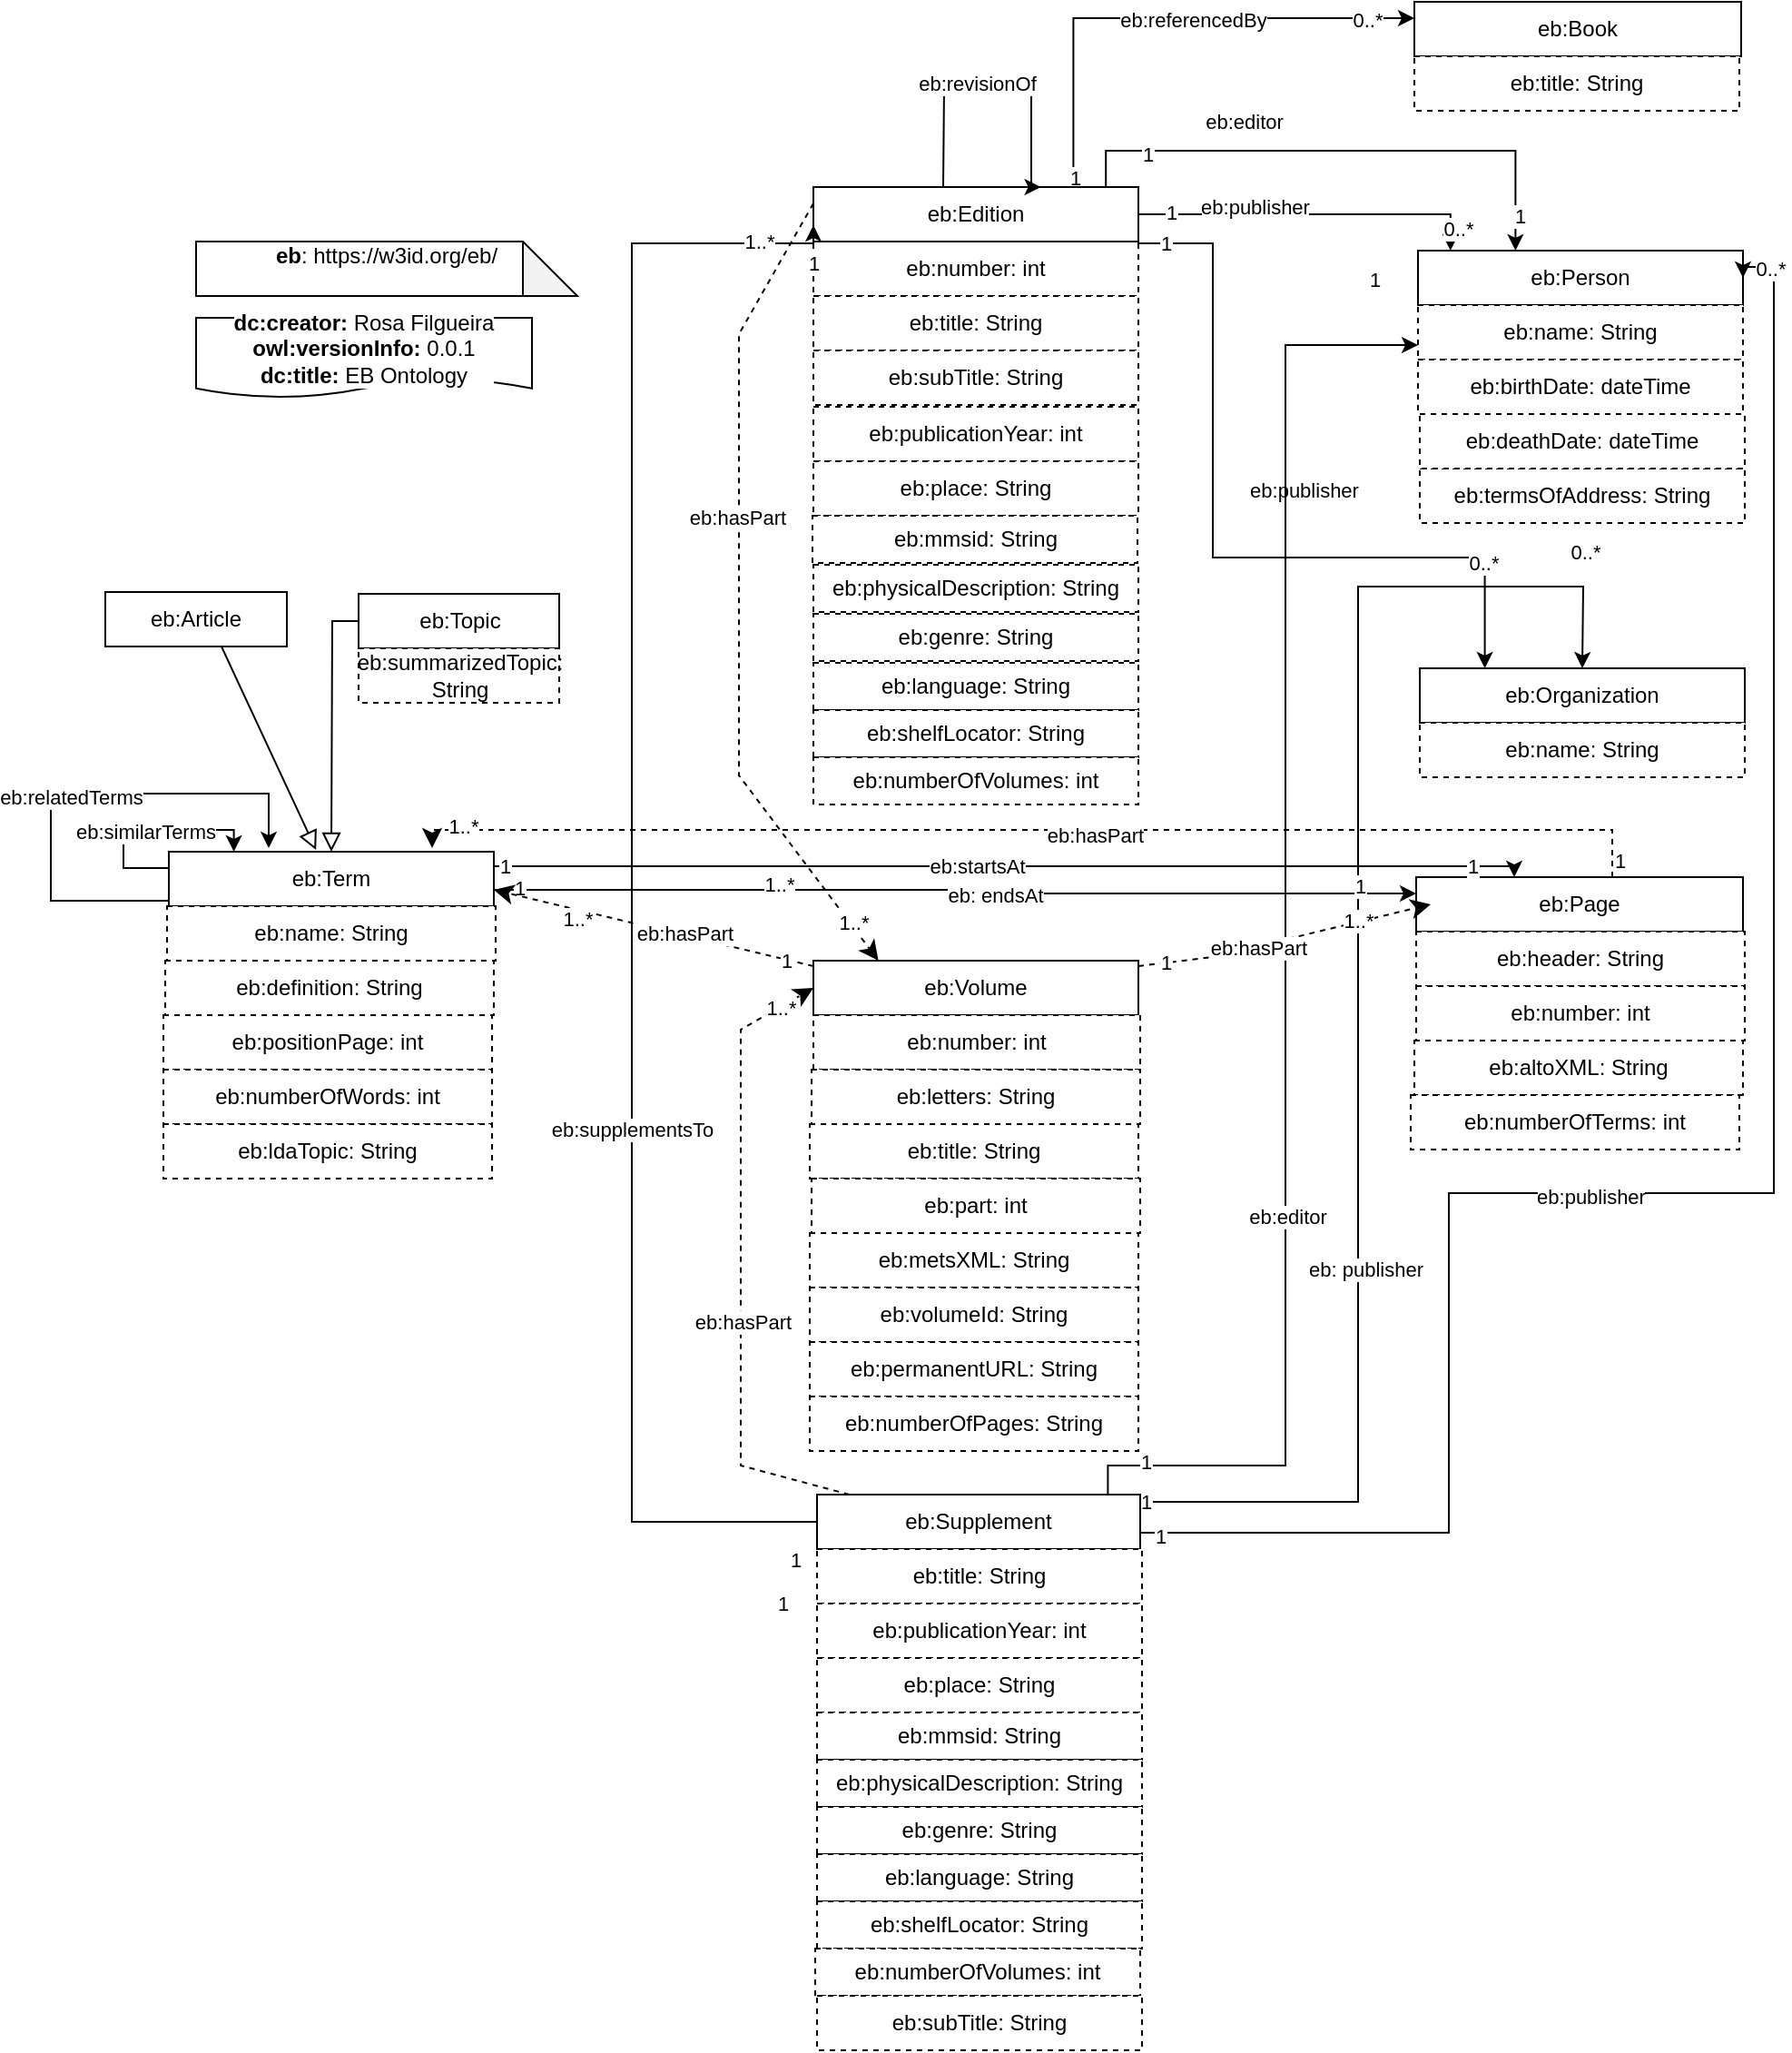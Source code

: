 <mxfile version="15.6.5" type="device"><diagram id="om951nCfdnJ54y1_8z_h" name="Page-1"><mxGraphModel dx="2078" dy="1794" grid="1" gridSize="10" guides="1" tooltips="1" connect="1" arrows="1" fold="1" page="1" pageScale="1" pageWidth="827" pageHeight="1169" math="0" shadow="0"><root><mxCell id="0"/><mxCell id="1" parent="0"/><mxCell id="fP9pLtse-RJnLh8Di2xF-2" value="&lt;div&gt;&lt;b&gt;eb&lt;/b&gt;: https://w3id.org/eb/&lt;/div&gt;&lt;div&gt;&lt;br&gt;&lt;/div&gt;" style="shape=note;whiteSpace=wrap;html=1;backgroundOutline=1;darkOpacity=0.05;" parent="1" vertex="1"><mxGeometry x="-60" y="6" width="210" height="30" as="geometry"/></mxCell><mxCell id="fP9pLtse-RJnLh8Di2xF-13" value="eb:number: int" style="rounded=0;whiteSpace=wrap;html=1;snapToPoint=1;points=[[0.1,0],[0.2,0],[0.3,0],[0.4,0],[0.5,0],[0.6,0],[0.7,0],[0.8,0],[0.9,0],[0,0.1],[0,0.3],[0,0.5],[0,0.7],[0,0.9],[0.1,1],[0.2,1],[0.3,1],[0.4,1],[0.5,1],[0.6,1],[0.7,1],[0.8,1],[0.9,1],[1,0.1],[1,0.3],[1,0.5],[1,0.7],[1,0.9]];dashed=1;" parent="1" vertex="1"><mxGeometry x="280" y="6.0" width="179" height="30" as="geometry"/></mxCell><mxCell id="fP9pLtse-RJnLh8Di2xF-186" style="edgeStyle=orthogonalEdgeStyle;rounded=0;orthogonalLoop=1;jettySize=auto;html=1;exitX=0.9;exitY=0;exitDx=0;exitDy=0;entryX=0.3;entryY=0;entryDx=0;entryDy=0;" parent="1" source="fP9pLtse-RJnLh8Di2xF-14" target="fP9pLtse-RJnLh8Di2xF-27" edge="1"><mxGeometry relative="1" as="geometry"/></mxCell><mxCell id="fP9pLtse-RJnLh8Di2xF-187" value="eb:editor" style="edgeLabel;html=1;align=center;verticalAlign=middle;resizable=0;points=[];" parent="fP9pLtse-RJnLh8Di2xF-186" vertex="1" connectable="0"><mxGeometry x="-0.259" relative="1" as="geometry"><mxPoint x="-16" y="-16" as="offset"/></mxGeometry></mxCell><mxCell id="fP9pLtse-RJnLh8Di2xF-192" value="1" style="edgeLabel;html=1;align=center;verticalAlign=middle;resizable=0;points=[];" parent="fP9pLtse-RJnLh8Di2xF-186" vertex="1" connectable="0"><mxGeometry x="-0.713" y="-2" relative="1" as="geometry"><mxPoint as="offset"/></mxGeometry></mxCell><mxCell id="fP9pLtse-RJnLh8Di2xF-193" value="1" style="edgeLabel;html=1;align=center;verticalAlign=middle;resizable=0;points=[];" parent="fP9pLtse-RJnLh8Di2xF-186" vertex="1" connectable="0"><mxGeometry x="0.87" y="2" relative="1" as="geometry"><mxPoint as="offset"/></mxGeometry></mxCell><mxCell id="fP9pLtse-RJnLh8Di2xF-188" style="edgeStyle=orthogonalEdgeStyle;rounded=0;orthogonalLoop=1;jettySize=auto;html=1;exitX=0.8;exitY=0;exitDx=0;exitDy=0;entryX=0;entryY=0.3;entryDx=0;entryDy=0;" parent="1" source="fP9pLtse-RJnLh8Di2xF-14" target="fP9pLtse-RJnLh8Di2xF-38" edge="1"><mxGeometry relative="1" as="geometry"/></mxCell><mxCell id="fP9pLtse-RJnLh8Di2xF-189" value="eb:referencedBy" style="edgeLabel;html=1;align=center;verticalAlign=middle;resizable=0;points=[];" parent="fP9pLtse-RJnLh8Di2xF-188" vertex="1" connectable="0"><mxGeometry x="0.129" y="-1" relative="1" as="geometry"><mxPoint as="offset"/></mxGeometry></mxCell><mxCell id="fP9pLtse-RJnLh8Di2xF-190" value="0..*" style="edgeLabel;html=1;align=center;verticalAlign=middle;resizable=0;points=[];" parent="fP9pLtse-RJnLh8Di2xF-188" vertex="1" connectable="0"><mxGeometry x="0.813" y="-1" relative="1" as="geometry"><mxPoint as="offset"/></mxGeometry></mxCell><mxCell id="fP9pLtse-RJnLh8Di2xF-191" value="1" style="edgeLabel;html=1;align=center;verticalAlign=middle;resizable=0;points=[];" parent="fP9pLtse-RJnLh8Di2xF-188" vertex="1" connectable="0"><mxGeometry x="-0.964" y="-1" relative="1" as="geometry"><mxPoint as="offset"/></mxGeometry></mxCell><mxCell id="fP9pLtse-RJnLh8Di2xF-234" style="edgeStyle=orthogonalEdgeStyle;rounded=0;orthogonalLoop=1;jettySize=auto;html=1;exitX=1;exitY=0.5;exitDx=0;exitDy=0;entryX=0.1;entryY=0;entryDx=0;entryDy=0;" parent="1" source="fP9pLtse-RJnLh8Di2xF-14" target="fP9pLtse-RJnLh8Di2xF-27" edge="1"><mxGeometry relative="1" as="geometry"/></mxCell><mxCell id="fP9pLtse-RJnLh8Di2xF-235" value="eb:publisher" style="edgeLabel;html=1;align=center;verticalAlign=middle;resizable=0;points=[];" parent="fP9pLtse-RJnLh8Di2xF-234" vertex="1" connectable="0"><mxGeometry x="-0.493" y="4" relative="1" as="geometry"><mxPoint x="15" as="offset"/></mxGeometry></mxCell><mxCell id="fP9pLtse-RJnLh8Di2xF-236" value="1" style="edgeLabel;html=1;align=center;verticalAlign=middle;resizable=0;points=[];" parent="fP9pLtse-RJnLh8Di2xF-234" vertex="1" connectable="0"><mxGeometry x="-0.82" y="1" relative="1" as="geometry"><mxPoint as="offset"/></mxGeometry></mxCell><mxCell id="fP9pLtse-RJnLh8Di2xF-237" value="0..*" style="edgeLabel;html=1;align=center;verticalAlign=middle;resizable=0;points=[];" parent="fP9pLtse-RJnLh8Di2xF-234" vertex="1" connectable="0"><mxGeometry x="0.86" y="4" relative="1" as="geometry"><mxPoint y="1" as="offset"/></mxGeometry></mxCell><mxCell id="fP9pLtse-RJnLh8Di2xF-238" style="edgeStyle=orthogonalEdgeStyle;rounded=0;orthogonalLoop=1;jettySize=auto;html=1;exitX=1;exitY=0.7;exitDx=0;exitDy=0;entryX=0.2;entryY=0;entryDx=0;entryDy=0;" parent="1" source="fP9pLtse-RJnLh8Di2xF-14" target="fP9pLtse-RJnLh8Di2xF-31" edge="1"><mxGeometry relative="1" as="geometry"><Array as="points"><mxPoint x="500" y="7"/><mxPoint x="500" y="180"/><mxPoint x="650" y="180"/></Array></mxGeometry></mxCell><mxCell id="fP9pLtse-RJnLh8Di2xF-239" value="eb:publisher" style="edgeLabel;html=1;align=center;verticalAlign=middle;resizable=0;points=[];" parent="fP9pLtse-RJnLh8Di2xF-238" vertex="1" connectable="0"><mxGeometry x="0.257" relative="1" as="geometry"><mxPoint y="-37" as="offset"/></mxGeometry></mxCell><mxCell id="fP9pLtse-RJnLh8Di2xF-240" value="1" style="edgeLabel;html=1;align=center;verticalAlign=middle;resizable=0;points=[];" parent="fP9pLtse-RJnLh8Di2xF-238" vertex="1" connectable="0"><mxGeometry x="-0.887" relative="1" as="geometry"><mxPoint as="offset"/></mxGeometry></mxCell><mxCell id="fP9pLtse-RJnLh8Di2xF-241" value="0..*" style="edgeLabel;html=1;align=center;verticalAlign=middle;resizable=0;points=[];" parent="fP9pLtse-RJnLh8Di2xF-238" vertex="1" connectable="0"><mxGeometry x="0.907" y="-1" relative="1" as="geometry"><mxPoint y="-38" as="offset"/></mxGeometry></mxCell><mxCell id="fP9pLtse-RJnLh8Di2xF-14" value="eb:Edition" style="rounded=0;whiteSpace=wrap;html=1;snapToPoint=1;points=[[0.1,0],[0.2,0],[0.3,0],[0.4,0],[0.5,0],[0.6,0],[0.7,0],[0.8,0],[0.9,0],[0,0.1],[0,0.3],[0,0.5],[0,0.7],[0,0.9],[0.1,1],[0.2,1],[0.3,1],[0.4,1],[0.5,1],[0.6,1],[0.7,1],[0.8,1],[0.9,1],[1,0.1],[1,0.3],[1,0.5],[1,0.7],[1,0.9]];" parent="1" vertex="1"><mxGeometry x="280" y="-24" width="179" height="30" as="geometry"/></mxCell><mxCell id="fP9pLtse-RJnLh8Di2xF-19" value="eb:title: String" style="rounded=0;whiteSpace=wrap;html=1;snapToPoint=1;points=[[0.1,0],[0.2,0],[0.3,0],[0.4,0],[0.5,0],[0.6,0],[0.7,0],[0.8,0],[0.9,0],[0,0.1],[0,0.3],[0,0.5],[0,0.7],[0,0.9],[0.1,1],[0.2,1],[0.3,1],[0.4,1],[0.5,1],[0.6,1],[0.7,1],[0.8,1],[0.9,1],[1,0.1],[1,0.3],[1,0.5],[1,0.7],[1,0.9]];dashed=1;" parent="1" vertex="1"><mxGeometry x="280" y="36.0" width="179" height="30" as="geometry"/></mxCell><mxCell id="fP9pLtse-RJnLh8Di2xF-20" value="eb:publicationYear: int" style="rounded=0;whiteSpace=wrap;html=1;snapToPoint=1;points=[[0.1,0],[0.2,0],[0.3,0],[0.4,0],[0.5,0],[0.6,0],[0.7,0],[0.8,0],[0.9,0],[0,0.1],[0,0.3],[0,0.5],[0,0.7],[0,0.9],[0.1,1],[0.2,1],[0.3,1],[0.4,1],[0.5,1],[0.6,1],[0.7,1],[0.8,1],[0.9,1],[1,0.1],[1,0.3],[1,0.5],[1,0.7],[1,0.9]];dashed=1;" parent="1" vertex="1"><mxGeometry x="280" y="97.0" width="179" height="30" as="geometry"/></mxCell><mxCell id="fP9pLtse-RJnLh8Di2xF-21" value="eb:place: String" style="rounded=0;whiteSpace=wrap;html=1;snapToPoint=1;points=[[0.1,0],[0.2,0],[0.3,0],[0.4,0],[0.5,0],[0.6,0],[0.7,0],[0.8,0],[0.9,0],[0,0.1],[0,0.3],[0,0.5],[0,0.7],[0,0.9],[0.1,1],[0.2,1],[0.3,1],[0.4,1],[0.5,1],[0.6,1],[0.7,1],[0.8,1],[0.9,1],[1,0.1],[1,0.3],[1,0.5],[1,0.7],[1,0.9]];dashed=1;" parent="1" vertex="1"><mxGeometry x="280" y="127.0" width="179" height="30" as="geometry"/></mxCell><mxCell id="fP9pLtse-RJnLh8Di2xF-22" value="&lt;div&gt;&lt;b&gt;dc:creator:&lt;/b&gt; Rosa Filgueira&lt;br&gt;&lt;/div&gt;&lt;div&gt;&lt;b&gt;owl:versionInfo:&lt;/b&gt; 0.0.1&lt;/div&gt;&lt;div&gt;&lt;b&gt;dc:title:&lt;/b&gt; EB Ontology&lt;/div&gt;" style="shape=document;whiteSpace=wrap;html=1;boundedLbl=1;labelBackgroundColor=#ffffff;strokeColor=#000000;fontSize=12;fontColor=#000000;size=0.233;" parent="1" vertex="1"><mxGeometry x="-60" y="48" width="185" height="44" as="geometry"/></mxCell><mxCell id="fP9pLtse-RJnLh8Di2xF-23" value="eb:mmsid: String" style="rounded=0;whiteSpace=wrap;html=1;snapToPoint=1;points=[[0.1,0],[0.2,0],[0.3,0],[0.4,0],[0.5,0],[0.6,0],[0.7,0],[0.8,0],[0.9,0],[0,0.1],[0,0.3],[0,0.5],[0,0.7],[0,0.9],[0.1,1],[0.2,1],[0.3,1],[0.4,1],[0.5,1],[0.6,1],[0.7,1],[0.8,1],[0.9,1],[1,0.1],[1,0.3],[1,0.5],[1,0.7],[1,0.9]];dashed=1;" parent="1" vertex="1"><mxGeometry x="279.5" y="157" width="179" height="26" as="geometry"/></mxCell><mxCell id="fP9pLtse-RJnLh8Di2xF-24" value="eb:physicalDescription: String" style="rounded=0;whiteSpace=wrap;html=1;snapToPoint=1;points=[[0.1,0],[0.2,0],[0.3,0],[0.4,0],[0.5,0],[0.6,0],[0.7,0],[0.8,0],[0.9,0],[0,0.1],[0,0.3],[0,0.5],[0,0.7],[0,0.9],[0.1,1],[0.2,1],[0.3,1],[0.4,1],[0.5,1],[0.6,1],[0.7,1],[0.8,1],[0.9,1],[1,0.1],[1,0.3],[1,0.5],[1,0.7],[1,0.9]];dashed=1;" parent="1" vertex="1"><mxGeometry x="280" y="184" width="179" height="26" as="geometry"/></mxCell><mxCell id="fP9pLtse-RJnLh8Di2xF-25" value="eb:genre: String" style="rounded=0;whiteSpace=wrap;html=1;snapToPoint=1;points=[[0.1,0],[0.2,0],[0.3,0],[0.4,0],[0.5,0],[0.6,0],[0.7,0],[0.8,0],[0.9,0],[0,0.1],[0,0.3],[0,0.5],[0,0.7],[0,0.9],[0.1,1],[0.2,1],[0.3,1],[0.4,1],[0.5,1],[0.6,1],[0.7,1],[0.8,1],[0.9,1],[1,0.1],[1,0.3],[1,0.5],[1,0.7],[1,0.9]];dashed=1;" parent="1" vertex="1"><mxGeometry x="280" y="211" width="179" height="26" as="geometry"/></mxCell><mxCell id="fP9pLtse-RJnLh8Di2xF-26" value="eb:language: String" style="rounded=0;whiteSpace=wrap;html=1;snapToPoint=1;points=[[0.1,0],[0.2,0],[0.3,0],[0.4,0],[0.5,0],[0.6,0],[0.7,0],[0.8,0],[0.9,0],[0,0.1],[0,0.3],[0,0.5],[0,0.7],[0,0.9],[0.1,1],[0.2,1],[0.3,1],[0.4,1],[0.5,1],[0.6,1],[0.7,1],[0.8,1],[0.9,1],[1,0.1],[1,0.3],[1,0.5],[1,0.7],[1,0.9]];dashed=1;" parent="1" vertex="1"><mxGeometry x="280" y="238" width="179" height="26" as="geometry"/></mxCell><mxCell id="fP9pLtse-RJnLh8Di2xF-27" value="eb:Person" style="rounded=0;whiteSpace=wrap;html=1;snapToPoint=1;points=[[0.1,0],[0.2,0],[0.3,0],[0.4,0],[0.5,0],[0.6,0],[0.7,0],[0.8,0],[0.9,0],[0,0.1],[0,0.3],[0,0.5],[0,0.7],[0,0.9],[0.1,1],[0.2,1],[0.3,1],[0.4,1],[0.5,1],[0.6,1],[0.7,1],[0.8,1],[0.9,1],[1,0.1],[1,0.3],[1,0.5],[1,0.7],[1,0.9]];" parent="1" vertex="1"><mxGeometry x="613" y="11.0" width="179" height="30" as="geometry"/></mxCell><mxCell id="fP9pLtse-RJnLh8Di2xF-28" value="eb:name: String" style="rounded=0;whiteSpace=wrap;html=1;snapToPoint=1;points=[[0.1,0],[0.2,0],[0.3,0],[0.4,0],[0.5,0],[0.6,0],[0.7,0],[0.8,0],[0.9,0],[0,0.1],[0,0.3],[0,0.5],[0,0.7],[0,0.9],[0.1,1],[0.2,1],[0.3,1],[0.4,1],[0.5,1],[0.6,1],[0.7,1],[0.8,1],[0.9,1],[1,0.1],[1,0.3],[1,0.5],[1,0.7],[1,0.9]];dashed=1;" parent="1" vertex="1"><mxGeometry x="613" y="41.0" width="179" height="30" as="geometry"/></mxCell><mxCell id="fP9pLtse-RJnLh8Di2xF-29" value="eb:birthDate: dateTime" style="rounded=0;whiteSpace=wrap;html=1;snapToPoint=1;points=[[0.1,0],[0.2,0],[0.3,0],[0.4,0],[0.5,0],[0.6,0],[0.7,0],[0.8,0],[0.9,0],[0,0.1],[0,0.3],[0,0.5],[0,0.7],[0,0.9],[0.1,1],[0.2,1],[0.3,1],[0.4,1],[0.5,1],[0.6,1],[0.7,1],[0.8,1],[0.9,1],[1,0.1],[1,0.3],[1,0.5],[1,0.7],[1,0.9]];dashed=1;" parent="1" vertex="1"><mxGeometry x="613" y="71.0" width="179" height="30" as="geometry"/></mxCell><mxCell id="fP9pLtse-RJnLh8Di2xF-30" value="eb:termsOfAddress: String" style="rounded=0;whiteSpace=wrap;html=1;snapToPoint=1;points=[[0.1,0],[0.2,0],[0.3,0],[0.4,0],[0.5,0],[0.6,0],[0.7,0],[0.8,0],[0.9,0],[0,0.1],[0,0.3],[0,0.5],[0,0.7],[0,0.9],[0.1,1],[0.2,1],[0.3,1],[0.4,1],[0.5,1],[0.6,1],[0.7,1],[0.8,1],[0.9,1],[1,0.1],[1,0.3],[1,0.5],[1,0.7],[1,0.9]];dashed=1;" parent="1" vertex="1"><mxGeometry x="614" y="131.0" width="179" height="30" as="geometry"/></mxCell><mxCell id="fP9pLtse-RJnLh8Di2xF-31" value="eb:Organization" style="rounded=0;whiteSpace=wrap;html=1;snapToPoint=1;points=[[0.1,0],[0.2,0],[0.3,0],[0.4,0],[0.5,0],[0.6,0],[0.7,0],[0.8,0],[0.9,0],[0,0.1],[0,0.3],[0,0.5],[0,0.7],[0,0.9],[0.1,1],[0.2,1],[0.3,1],[0.4,1],[0.5,1],[0.6,1],[0.7,1],[0.8,1],[0.9,1],[1,0.1],[1,0.3],[1,0.5],[1,0.7],[1,0.9]];" parent="1" vertex="1"><mxGeometry x="614" y="241.0" width="179" height="30" as="geometry"/></mxCell><mxCell id="fP9pLtse-RJnLh8Di2xF-33" value="eb:name: String" style="rounded=0;whiteSpace=wrap;html=1;snapToPoint=1;points=[[0.1,0],[0.2,0],[0.3,0],[0.4,0],[0.5,0],[0.6,0],[0.7,0],[0.8,0],[0.9,0],[0,0.1],[0,0.3],[0,0.5],[0,0.7],[0,0.9],[0.1,1],[0.2,1],[0.3,1],[0.4,1],[0.5,1],[0.6,1],[0.7,1],[0.8,1],[0.9,1],[1,0.1],[1,0.3],[1,0.5],[1,0.7],[1,0.9]];dashed=1;" parent="1" vertex="1"><mxGeometry x="614" y="271.0" width="179" height="30" as="geometry"/></mxCell><mxCell id="fP9pLtse-RJnLh8Di2xF-38" value="eb:Book" style="rounded=0;whiteSpace=wrap;html=1;snapToPoint=1;points=[[0.1,0],[0.2,0],[0.3,0],[0.4,0],[0.5,0],[0.6,0],[0.7,0],[0.8,0],[0.9,0],[0,0.1],[0,0.3],[0,0.5],[0,0.7],[0,0.9],[0.1,1],[0.2,1],[0.3,1],[0.4,1],[0.5,1],[0.6,1],[0.7,1],[0.8,1],[0.9,1],[1,0.1],[1,0.3],[1,0.5],[1,0.7],[1,0.9]];" parent="1" vertex="1"><mxGeometry x="611" y="-126" width="180" height="30" as="geometry"/></mxCell><mxCell id="fP9pLtse-RJnLh8Di2xF-57" value="eb:Volume" style="rounded=0;whiteSpace=wrap;html=1;snapToPoint=1;points=[[0.1,0],[0.2,0],[0.3,0],[0.4,0],[0.5,0],[0.6,0],[0.7,0],[0.8,0],[0.9,0],[0,0.1],[0,0.3],[0,0.5],[0,0.7],[0,0.9],[0.1,1],[0.2,1],[0.3,1],[0.4,1],[0.5,1],[0.6,1],[0.7,1],[0.8,1],[0.9,1],[1,0.1],[1,0.3],[1,0.5],[1,0.7],[1,0.9]];" parent="1" vertex="1"><mxGeometry x="280" y="402.0" width="179" height="30" as="geometry"/></mxCell><mxCell id="fP9pLtse-RJnLh8Di2xF-58" value="eb:title: String" style="rounded=0;whiteSpace=wrap;html=1;snapToPoint=1;points=[[0.1,0],[0.2,0],[0.3,0],[0.4,0],[0.5,0],[0.6,0],[0.7,0],[0.8,0],[0.9,0],[0,0.1],[0,0.3],[0,0.5],[0,0.7],[0,0.9],[0.1,1],[0.2,1],[0.3,1],[0.4,1],[0.5,1],[0.6,1],[0.7,1],[0.8,1],[0.9,1],[1,0.1],[1,0.3],[1,0.5],[1,0.7],[1,0.9]];dashed=1;" parent="1" vertex="1"><mxGeometry x="611" y="-96.0" width="179" height="30" as="geometry"/></mxCell><mxCell id="fP9pLtse-RJnLh8Di2xF-59" value="eb:Page" style="rounded=0;whiteSpace=wrap;html=1;snapToPoint=1;points=[[0.1,0],[0.2,0],[0.3,0],[0.4,0],[0.5,0],[0.6,0],[0.7,0],[0.8,0],[0.9,0],[0,0.1],[0,0.3],[0,0.5],[0,0.7],[0,0.9],[0.1,1],[0.2,1],[0.3,1],[0.4,1],[0.5,1],[0.6,1],[0.7,1],[0.8,1],[0.9,1],[1,0.1],[1,0.3],[1,0.5],[1,0.7],[1,0.9]];" parent="1" vertex="1"><mxGeometry x="612" y="356" width="180" height="30" as="geometry"/></mxCell><mxCell id="fP9pLtse-RJnLh8Di2xF-60" value="eb:header: String" style="rounded=0;whiteSpace=wrap;html=1;snapToPoint=1;points=[[0.1,0],[0.2,0],[0.3,0],[0.4,0],[0.5,0],[0.6,0],[0.7,0],[0.8,0],[0.9,0],[0,0.1],[0,0.3],[0,0.5],[0,0.7],[0,0.9],[0.1,1],[0.2,1],[0.3,1],[0.4,1],[0.5,1],[0.6,1],[0.7,1],[0.8,1],[0.9,1],[1,0.1],[1,0.3],[1,0.5],[1,0.7],[1,0.9]];dashed=1;" parent="1" vertex="1"><mxGeometry x="612" y="386" width="181" height="30" as="geometry"/></mxCell><mxCell id="fP9pLtse-RJnLh8Di2xF-61" value="eb:number: int" style="rounded=0;whiteSpace=wrap;html=1;snapToPoint=1;points=[[0.1,0],[0.2,0],[0.3,0],[0.4,0],[0.5,0],[0.6,0],[0.7,0],[0.8,0],[0.9,0],[0,0.1],[0,0.3],[0,0.5],[0,0.7],[0,0.9],[0.1,1],[0.2,1],[0.3,1],[0.4,1],[0.5,1],[0.6,1],[0.7,1],[0.8,1],[0.9,1],[1,0.1],[1,0.3],[1,0.5],[1,0.7],[1,0.9]];dashed=1;" parent="1" vertex="1"><mxGeometry x="612" y="416" width="181" height="30" as="geometry"/></mxCell><mxCell id="fP9pLtse-RJnLh8Di2xF-62" value="eb:altoXML: String" style="rounded=0;whiteSpace=wrap;html=1;snapToPoint=1;points=[[0.1,0],[0.2,0],[0.3,0],[0.4,0],[0.5,0],[0.6,0],[0.7,0],[0.8,0],[0.9,0],[0,0.1],[0,0.3],[0,0.5],[0,0.7],[0,0.9],[0.1,1],[0.2,1],[0.3,1],[0.4,1],[0.5,1],[0.6,1],[0.7,1],[0.8,1],[0.9,1],[1,0.1],[1,0.3],[1,0.5],[1,0.7],[1,0.9]];dashed=1;" parent="1" vertex="1"><mxGeometry x="611" y="446" width="181" height="30" as="geometry"/></mxCell><mxCell id="fP9pLtse-RJnLh8Di2xF-63" value="eb:number: int" style="rounded=0;whiteSpace=wrap;html=1;snapToPoint=1;points=[[0.1,0],[0.2,0],[0.3,0],[0.4,0],[0.5,0],[0.6,0],[0.7,0],[0.8,0],[0.9,0],[0,0.1],[0,0.3],[0,0.5],[0,0.7],[0,0.9],[0.1,1],[0.2,1],[0.3,1],[0.4,1],[0.5,1],[0.6,1],[0.7,1],[0.8,1],[0.9,1],[1,0.1],[1,0.3],[1,0.5],[1,0.7],[1,0.9]];dashed=1;" parent="1" vertex="1"><mxGeometry x="280" y="432" width="180" height="30" as="geometry"/></mxCell><mxCell id="fP9pLtse-RJnLh8Di2xF-64" value="eb:letters: String" style="rounded=0;whiteSpace=wrap;html=1;snapToPoint=1;points=[[0.1,0],[0.2,0],[0.3,0],[0.4,0],[0.5,0],[0.6,0],[0.7,0],[0.8,0],[0.9,0],[0,0.1],[0,0.3],[0,0.5],[0,0.7],[0,0.9],[0.1,1],[0.2,1],[0.3,1],[0.4,1],[0.5,1],[0.6,1],[0.7,1],[0.8,1],[0.9,1],[1,0.1],[1,0.3],[1,0.5],[1,0.7],[1,0.9]];dashed=1;" parent="1" vertex="1"><mxGeometry x="279" y="462" width="181" height="30" as="geometry"/></mxCell><mxCell id="fP9pLtse-RJnLh8Di2xF-65" value="eb:title: String" style="rounded=0;whiteSpace=wrap;html=1;snapToPoint=1;points=[[0.1,0],[0.2,0],[0.3,0],[0.4,0],[0.5,0],[0.6,0],[0.7,0],[0.8,0],[0.9,0],[0,0.1],[0,0.3],[0,0.5],[0,0.7],[0,0.9],[0.1,1],[0.2,1],[0.3,1],[0.4,1],[0.5,1],[0.6,1],[0.7,1],[0.8,1],[0.9,1],[1,0.1],[1,0.3],[1,0.5],[1,0.7],[1,0.9]];dashed=1;" parent="1" vertex="1"><mxGeometry x="278" y="492" width="181" height="30" as="geometry"/></mxCell><mxCell id="fP9pLtse-RJnLh8Di2xF-66" value="eb:part: int" style="rounded=0;whiteSpace=wrap;html=1;snapToPoint=1;points=[[0.1,0],[0.2,0],[0.3,0],[0.4,0],[0.5,0],[0.6,0],[0.7,0],[0.8,0],[0.9,0],[0,0.1],[0,0.3],[0,0.5],[0,0.7],[0,0.9],[0.1,1],[0.2,1],[0.3,1],[0.4,1],[0.5,1],[0.6,1],[0.7,1],[0.8,1],[0.9,1],[1,0.1],[1,0.3],[1,0.5],[1,0.7],[1,0.9]];dashed=1;" parent="1" vertex="1"><mxGeometry x="279" y="522" width="181" height="30" as="geometry"/></mxCell><mxCell id="fP9pLtse-RJnLh8Di2xF-67" value="eb:metsXML: String" style="rounded=0;whiteSpace=wrap;html=1;snapToPoint=1;points=[[0.1,0],[0.2,0],[0.3,0],[0.4,0],[0.5,0],[0.6,0],[0.7,0],[0.8,0],[0.9,0],[0,0.1],[0,0.3],[0,0.5],[0,0.7],[0,0.9],[0.1,1],[0.2,1],[0.3,1],[0.4,1],[0.5,1],[0.6,1],[0.7,1],[0.8,1],[0.9,1],[1,0.1],[1,0.3],[1,0.5],[1,0.7],[1,0.9]];dashed=1;" parent="1" vertex="1"><mxGeometry x="278" y="552" width="181" height="30" as="geometry"/></mxCell><mxCell id="fP9pLtse-RJnLh8Di2xF-68" value="eb:volumeId: String" style="rounded=0;whiteSpace=wrap;html=1;snapToPoint=1;points=[[0.1,0],[0.2,0],[0.3,0],[0.4,0],[0.5,0],[0.6,0],[0.7,0],[0.8,0],[0.9,0],[0,0.1],[0,0.3],[0,0.5],[0,0.7],[0,0.9],[0.1,1],[0.2,1],[0.3,1],[0.4,1],[0.5,1],[0.6,1],[0.7,1],[0.8,1],[0.9,1],[1,0.1],[1,0.3],[1,0.5],[1,0.7],[1,0.9]];dashed=1;" parent="1" vertex="1"><mxGeometry x="278" y="582" width="181" height="30" as="geometry"/></mxCell><mxCell id="fP9pLtse-RJnLh8Di2xF-69" value="eb:shelfLocator: String" style="rounded=0;whiteSpace=wrap;html=1;snapToPoint=1;points=[[0.1,0],[0.2,0],[0.3,0],[0.4,0],[0.5,0],[0.6,0],[0.7,0],[0.8,0],[0.9,0],[0,0.1],[0,0.3],[0,0.5],[0,0.7],[0,0.9],[0.1,1],[0.2,1],[0.3,1],[0.4,1],[0.5,1],[0.6,1],[0.7,1],[0.8,1],[0.9,1],[1,0.1],[1,0.3],[1,0.5],[1,0.7],[1,0.9]];dashed=1;" parent="1" vertex="1"><mxGeometry x="280" y="264" width="179" height="26" as="geometry"/></mxCell><mxCell id="fP9pLtse-RJnLh8Di2xF-114" value="eb:supplementsTo" style="edgeStyle=orthogonalEdgeStyle;rounded=0;orthogonalLoop=1;jettySize=auto;html=1;entryX=0;entryY=0.7;entryDx=0;entryDy=0;exitX=0;exitY=0.7;exitDx=0;exitDy=0;" parent="1" source="fP9pLtse-RJnLh8Di2xF-71" target="fP9pLtse-RJnLh8Di2xF-14" edge="1"><mxGeometry x="-0.296" relative="1" as="geometry"><mxPoint x="257.9" y="-14" as="targetPoint"/><mxPoint x="240" y="711" as="sourcePoint"/><Array as="points"><mxPoint x="282" y="711"/><mxPoint x="180" y="711"/><mxPoint x="180" y="7"/></Array><mxPoint as="offset"/></mxGeometry></mxCell><mxCell id="fP9pLtse-RJnLh8Di2xF-115" value="1" style="edgeLabel;html=1;align=center;verticalAlign=middle;resizable=0;points=[];" parent="fP9pLtse-RJnLh8Di2xF-114" vertex="1" connectable="0"><mxGeometry x="-0.946" y="1" relative="1" as="geometry"><mxPoint y="44" as="offset"/></mxGeometry></mxCell><mxCell id="fP9pLtse-RJnLh8Di2xF-116" value="1..*" style="edgeLabel;html=1;align=center;verticalAlign=middle;resizable=0;points=[];" parent="fP9pLtse-RJnLh8Di2xF-114" vertex="1" connectable="0"><mxGeometry x="0.912" y="1" relative="1" as="geometry"><mxPoint as="offset"/></mxGeometry></mxCell><mxCell id="fP9pLtse-RJnLh8Di2xF-171" style="edgeStyle=orthogonalEdgeStyle;rounded=0;orthogonalLoop=1;jettySize=auto;html=1;exitX=1;exitY=0.3;exitDx=0;exitDy=0;" parent="1" source="fP9pLtse-RJnLh8Di2xF-71" target="fP9pLtse-RJnLh8Di2xF-31" edge="1"><mxGeometry relative="1" as="geometry"><mxPoint x="614" y="196" as="targetPoint"/><Array as="points"><mxPoint x="460" y="700"/><mxPoint x="580" y="700"/><mxPoint x="580" y="196"/><mxPoint x="704" y="196"/></Array></mxGeometry></mxCell><mxCell id="fP9pLtse-RJnLh8Di2xF-172" value="eb: publisher" style="edgeLabel;html=1;align=center;verticalAlign=middle;resizable=0;points=[];" parent="fP9pLtse-RJnLh8Di2xF-171" vertex="1" connectable="0"><mxGeometry x="-0.365" y="-3" relative="1" as="geometry"><mxPoint x="1" as="offset"/></mxGeometry></mxCell><mxCell id="fP9pLtse-RJnLh8Di2xF-175" value="0..*" style="edgeLabel;html=1;align=center;verticalAlign=middle;resizable=0;points=[];" parent="fP9pLtse-RJnLh8Di2xF-171" vertex="1" connectable="0"><mxGeometry x="0.89" y="-3" relative="1" as="geometry"><mxPoint x="4" y="-20" as="offset"/></mxGeometry></mxCell><mxCell id="fP9pLtse-RJnLh8Di2xF-176" value="1" style="edgeLabel;html=1;align=center;verticalAlign=middle;resizable=0;points=[];" parent="fP9pLtse-RJnLh8Di2xF-171" vertex="1" connectable="0"><mxGeometry x="-0.981" relative="1" as="geometry"><mxPoint as="offset"/></mxGeometry></mxCell><mxCell id="fP9pLtse-RJnLh8Di2xF-173" style="edgeStyle=orthogonalEdgeStyle;rounded=0;orthogonalLoop=1;jettySize=auto;html=1;entryX=1;entryY=0.5;entryDx=0;entryDy=0;exitX=1;exitY=0.7;exitDx=0;exitDy=0;" parent="1" source="fP9pLtse-RJnLh8Di2xF-71" target="fP9pLtse-RJnLh8Di2xF-27" edge="1"><mxGeometry relative="1" as="geometry"><mxPoint x="470" y="680" as="sourcePoint"/><Array as="points"><mxPoint x="630" y="717"/><mxPoint x="630" y="530"/><mxPoint x="809" y="530"/><mxPoint x="809" y="20"/><mxPoint x="792" y="20"/></Array></mxGeometry></mxCell><mxCell id="fP9pLtse-RJnLh8Di2xF-174" value="eb:publisher" style="edgeLabel;html=1;align=center;verticalAlign=middle;resizable=0;points=[];" parent="fP9pLtse-RJnLh8Di2xF-173" vertex="1" connectable="0"><mxGeometry x="-0.186" y="-2" relative="1" as="geometry"><mxPoint as="offset"/></mxGeometry></mxCell><mxCell id="fP9pLtse-RJnLh8Di2xF-177" value="1" style="edgeLabel;html=1;align=center;verticalAlign=middle;resizable=0;points=[];" parent="fP9pLtse-RJnLh8Di2xF-173" vertex="1" connectable="0"><mxGeometry x="-0.98" y="-2" relative="1" as="geometry"><mxPoint as="offset"/></mxGeometry></mxCell><mxCell id="fP9pLtse-RJnLh8Di2xF-178" value="0..*" style="edgeLabel;html=1;align=center;verticalAlign=middle;resizable=0;points=[];" parent="fP9pLtse-RJnLh8Di2xF-173" vertex="1" connectable="0"><mxGeometry x="0.956" y="2" relative="1" as="geometry"><mxPoint as="offset"/></mxGeometry></mxCell><mxCell id="fP9pLtse-RJnLh8Di2xF-179" style="edgeStyle=orthogonalEdgeStyle;rounded=0;orthogonalLoop=1;jettySize=auto;html=1;exitX=0.9;exitY=0;exitDx=0;exitDy=0;" parent="1" source="fP9pLtse-RJnLh8Di2xF-71" edge="1"><mxGeometry relative="1" as="geometry"><mxPoint x="613" y="63" as="targetPoint"/><Array as="points"><mxPoint x="442" y="680"/><mxPoint x="540" y="680"/><mxPoint x="540" y="63"/></Array></mxGeometry></mxCell><mxCell id="fP9pLtse-RJnLh8Di2xF-194" value="eb:editor" style="edgeLabel;html=1;align=center;verticalAlign=middle;resizable=0;points=[];" parent="fP9pLtse-RJnLh8Di2xF-179" vertex="1" connectable="0"><mxGeometry x="-0.374" y="-1" relative="1" as="geometry"><mxPoint as="offset"/></mxGeometry></mxCell><mxCell id="fP9pLtse-RJnLh8Di2xF-195" value="1" style="edgeLabel;html=1;align=center;verticalAlign=middle;resizable=0;points=[];" parent="fP9pLtse-RJnLh8Di2xF-179" vertex="1" connectable="0"><mxGeometry x="0.94" y="-1" relative="1" as="geometry"><mxPoint y="-37" as="offset"/></mxGeometry></mxCell><mxCell id="fP9pLtse-RJnLh8Di2xF-196" value="1" style="edgeLabel;html=1;align=center;verticalAlign=middle;resizable=0;points=[];" parent="fP9pLtse-RJnLh8Di2xF-179" vertex="1" connectable="0"><mxGeometry x="-0.908" y="2" relative="1" as="geometry"><mxPoint as="offset"/></mxGeometry></mxCell><mxCell id="fP9pLtse-RJnLh8Di2xF-71" value="eb:Supplement" style="rounded=0;whiteSpace=wrap;html=1;snapToPoint=1;points=[[0.1,0],[0.2,0],[0.3,0],[0.4,0],[0.5,0],[0.6,0],[0.7,0],[0.8,0],[0.9,0],[0,0.1],[0,0.3],[0,0.5],[0,0.7],[0,0.9],[0.1,1],[0.2,1],[0.3,1],[0.4,1],[0.5,1],[0.6,1],[0.7,1],[0.8,1],[0.9,1],[1,0.1],[1,0.3],[1,0.5],[1,0.7],[1,0.9]];" parent="1" vertex="1"><mxGeometry x="282" y="696" width="178" height="30" as="geometry"/></mxCell><mxCell id="fP9pLtse-RJnLh8Di2xF-72" value="eb:title: String" style="rounded=0;whiteSpace=wrap;html=1;snapToPoint=1;points=[[0.1,0],[0.2,0],[0.3,0],[0.4,0],[0.5,0],[0.6,0],[0.7,0],[0.8,0],[0.9,0],[0,0.1],[0,0.3],[0,0.5],[0,0.7],[0,0.9],[0.1,1],[0.2,1],[0.3,1],[0.4,1],[0.5,1],[0.6,1],[0.7,1],[0.8,1],[0.9,1],[1,0.1],[1,0.3],[1,0.5],[1,0.7],[1,0.9]];dashed=1;" parent="1" vertex="1"><mxGeometry x="282" y="726.0" width="179" height="30" as="geometry"/></mxCell><mxCell id="fP9pLtse-RJnLh8Di2xF-73" value="eb:publicationYear: int" style="rounded=0;whiteSpace=wrap;html=1;snapToPoint=1;points=[[0.1,0],[0.2,0],[0.3,0],[0.4,0],[0.5,0],[0.6,0],[0.7,0],[0.8,0],[0.9,0],[0,0.1],[0,0.3],[0,0.5],[0,0.7],[0,0.9],[0.1,1],[0.2,1],[0.3,1],[0.4,1],[0.5,1],[0.6,1],[0.7,1],[0.8,1],[0.9,1],[1,0.1],[1,0.3],[1,0.5],[1,0.7],[1,0.9]];dashed=1;" parent="1" vertex="1"><mxGeometry x="282" y="756.0" width="179" height="30" as="geometry"/></mxCell><mxCell id="fP9pLtse-RJnLh8Di2xF-74" value="eb:place: String" style="rounded=0;whiteSpace=wrap;html=1;snapToPoint=1;points=[[0.1,0],[0.2,0],[0.3,0],[0.4,0],[0.5,0],[0.6,0],[0.7,0],[0.8,0],[0.9,0],[0,0.1],[0,0.3],[0,0.5],[0,0.7],[0,0.9],[0.1,1],[0.2,1],[0.3,1],[0.4,1],[0.5,1],[0.6,1],[0.7,1],[0.8,1],[0.9,1],[1,0.1],[1,0.3],[1,0.5],[1,0.7],[1,0.9]];dashed=1;" parent="1" vertex="1"><mxGeometry x="282" y="786.0" width="179" height="30" as="geometry"/></mxCell><mxCell id="fP9pLtse-RJnLh8Di2xF-75" value="eb:mmsid: String" style="rounded=0;whiteSpace=wrap;html=1;snapToPoint=1;points=[[0.1,0],[0.2,0],[0.3,0],[0.4,0],[0.5,0],[0.6,0],[0.7,0],[0.8,0],[0.9,0],[0,0.1],[0,0.3],[0,0.5],[0,0.7],[0,0.9],[0.1,1],[0.2,1],[0.3,1],[0.4,1],[0.5,1],[0.6,1],[0.7,1],[0.8,1],[0.9,1],[1,0.1],[1,0.3],[1,0.5],[1,0.7],[1,0.9]];dashed=1;" parent="1" vertex="1"><mxGeometry x="282" y="816" width="179" height="26" as="geometry"/></mxCell><mxCell id="fP9pLtse-RJnLh8Di2xF-76" value="eb:physicalDescription: String" style="rounded=0;whiteSpace=wrap;html=1;snapToPoint=1;points=[[0.1,0],[0.2,0],[0.3,0],[0.4,0],[0.5,0],[0.6,0],[0.7,0],[0.8,0],[0.9,0],[0,0.1],[0,0.3],[0,0.5],[0,0.7],[0,0.9],[0.1,1],[0.2,1],[0.3,1],[0.4,1],[0.5,1],[0.6,1],[0.7,1],[0.8,1],[0.9,1],[1,0.1],[1,0.3],[1,0.5],[1,0.7],[1,0.9]];dashed=1;" parent="1" vertex="1"><mxGeometry x="282" y="842" width="179" height="26" as="geometry"/></mxCell><mxCell id="fP9pLtse-RJnLh8Di2xF-77" value="eb:genre: String" style="rounded=0;whiteSpace=wrap;html=1;snapToPoint=1;points=[[0.1,0],[0.2,0],[0.3,0],[0.4,0],[0.5,0],[0.6,0],[0.7,0],[0.8,0],[0.9,0],[0,0.1],[0,0.3],[0,0.5],[0,0.7],[0,0.9],[0.1,1],[0.2,1],[0.3,1],[0.4,1],[0.5,1],[0.6,1],[0.7,1],[0.8,1],[0.9,1],[1,0.1],[1,0.3],[1,0.5],[1,0.7],[1,0.9]];dashed=1;" parent="1" vertex="1"><mxGeometry x="282" y="868" width="179" height="26" as="geometry"/></mxCell><mxCell id="fP9pLtse-RJnLh8Di2xF-78" value="eb:language: String" style="rounded=0;whiteSpace=wrap;html=1;snapToPoint=1;points=[[0.1,0],[0.2,0],[0.3,0],[0.4,0],[0.5,0],[0.6,0],[0.7,0],[0.8,0],[0.9,0],[0,0.1],[0,0.3],[0,0.5],[0,0.7],[0,0.9],[0.1,1],[0.2,1],[0.3,1],[0.4,1],[0.5,1],[0.6,1],[0.7,1],[0.8,1],[0.9,1],[1,0.1],[1,0.3],[1,0.5],[1,0.7],[1,0.9]];dashed=1;" parent="1" vertex="1"><mxGeometry x="282" y="894" width="179" height="26" as="geometry"/></mxCell><mxCell id="fP9pLtse-RJnLh8Di2xF-79" value="eb:shelfLocator: String" style="rounded=0;whiteSpace=wrap;html=1;snapToPoint=1;points=[[0.1,0],[0.2,0],[0.3,0],[0.4,0],[0.5,0],[0.6,0],[0.7,0],[0.8,0],[0.9,0],[0,0.1],[0,0.3],[0,0.5],[0,0.7],[0,0.9],[0.1,1],[0.2,1],[0.3,1],[0.4,1],[0.5,1],[0.6,1],[0.7,1],[0.8,1],[0.9,1],[1,0.1],[1,0.3],[1,0.5],[1,0.7],[1,0.9]];dashed=1;" parent="1" vertex="1"><mxGeometry x="282" y="920" width="179" height="26" as="geometry"/></mxCell><mxCell id="fP9pLtse-RJnLh8Di2xF-133" style="edgeStyle=orthogonalEdgeStyle;rounded=0;orthogonalLoop=1;jettySize=auto;html=1;exitX=1;exitY=0.5;exitDx=0;exitDy=0;entryX=0.3;entryY=0;entryDx=0;entryDy=0;" parent="1" source="fP9pLtse-RJnLh8Di2xF-80" target="fP9pLtse-RJnLh8Di2xF-59" edge="1"><mxGeometry relative="1" as="geometry"><Array as="points"><mxPoint x="104" y="350"/><mxPoint x="666" y="350"/></Array></mxGeometry></mxCell><mxCell id="fP9pLtse-RJnLh8Di2xF-142" value="eb:startsAt" style="edgeLabel;html=1;align=center;verticalAlign=middle;resizable=0;points=[];" parent="fP9pLtse-RJnLh8Di2xF-133" vertex="1" connectable="0"><mxGeometry x="0.033" y="2" relative="1" as="geometry"><mxPoint x="-24" y="2" as="offset"/></mxGeometry></mxCell><mxCell id="fP9pLtse-RJnLh8Di2xF-143" value="1" style="edgeLabel;html=1;align=center;verticalAlign=middle;resizable=0;points=[];" parent="fP9pLtse-RJnLh8Di2xF-133" vertex="1" connectable="0"><mxGeometry x="-0.916" y="-3" relative="1" as="geometry"><mxPoint x="-11" y="-3" as="offset"/></mxGeometry></mxCell><mxCell id="fP9pLtse-RJnLh8Di2xF-144" value="1" style="edgeLabel;html=1;align=center;verticalAlign=middle;resizable=0;points=[];" parent="fP9pLtse-RJnLh8Di2xF-133" vertex="1" connectable="0"><mxGeometry x="0.899" relative="1" as="geometry"><mxPoint as="offset"/></mxGeometry></mxCell><mxCell id="fP9pLtse-RJnLh8Di2xF-145" style="edgeStyle=orthogonalEdgeStyle;rounded=0;orthogonalLoop=1;jettySize=auto;html=1;exitX=1;exitY=0.7;exitDx=0;exitDy=0;entryX=0;entryY=0.3;entryDx=0;entryDy=0;" parent="1" source="fP9pLtse-RJnLh8Di2xF-80" target="fP9pLtse-RJnLh8Di2xF-59" edge="1"><mxGeometry relative="1" as="geometry"/></mxCell><mxCell id="fP9pLtse-RJnLh8Di2xF-146" value="eb: endsAt" style="edgeLabel;html=1;align=center;verticalAlign=middle;resizable=0;points=[];" parent="fP9pLtse-RJnLh8Di2xF-145" vertex="1" connectable="0"><mxGeometry x="0.09" y="-1" relative="1" as="geometry"><mxPoint as="offset"/></mxGeometry></mxCell><mxCell id="fP9pLtse-RJnLh8Di2xF-147" value="1" style="edgeLabel;html=1;align=center;verticalAlign=middle;resizable=0;points=[];" parent="fP9pLtse-RJnLh8Di2xF-145" vertex="1" connectable="0"><mxGeometry x="-0.945" y="1" relative="1" as="geometry"><mxPoint as="offset"/></mxGeometry></mxCell><mxCell id="fP9pLtse-RJnLh8Di2xF-148" value="1" style="edgeLabel;html=1;align=center;verticalAlign=middle;resizable=0;points=[];" parent="fP9pLtse-RJnLh8Di2xF-145" vertex="1" connectable="0"><mxGeometry x="0.878" y="4" relative="1" as="geometry"><mxPoint as="offset"/></mxGeometry></mxCell><mxCell id="fP9pLtse-RJnLh8Di2xF-160" style="edgeStyle=orthogonalEdgeStyle;rounded=0;orthogonalLoop=1;jettySize=auto;html=1;exitX=0;exitY=0.9;exitDx=0;exitDy=0;" parent="1" source="fP9pLtse-RJnLh8Di2xF-80" edge="1"><mxGeometry relative="1" as="geometry"><mxPoint x="-20" y="340" as="targetPoint"/><Array as="points"><mxPoint x="-140" y="369"/><mxPoint x="-140" y="310"/><mxPoint x="-20" y="310"/></Array></mxGeometry></mxCell><mxCell id="fP9pLtse-RJnLh8Di2xF-161" value="eb:relatedTerms" style="edgeLabel;html=1;align=center;verticalAlign=middle;resizable=0;points=[];" parent="fP9pLtse-RJnLh8Di2xF-160" vertex="1" connectable="0"><mxGeometry x="-0.015" y="-2" relative="1" as="geometry"><mxPoint as="offset"/></mxGeometry></mxCell><mxCell id="fP9pLtse-RJnLh8Di2xF-80" value="eb:Term" style="rounded=0;whiteSpace=wrap;html=1;snapToPoint=1;points=[[0.1,0],[0.2,0],[0.3,0],[0.4,0],[0.5,0],[0.6,0],[0.7,0],[0.8,0],[0.9,0],[0,0.1],[0,0.3],[0,0.5],[0,0.7],[0,0.9],[0.1,1],[0.2,1],[0.3,1],[0.4,1],[0.5,1],[0.6,1],[0.7,1],[0.8,1],[0.9,1],[1,0.1],[1,0.3],[1,0.5],[1,0.7],[1,0.9]];" parent="1" vertex="1"><mxGeometry x="-75" y="342.0" width="179" height="30" as="geometry"/></mxCell><mxCell id="fP9pLtse-RJnLh8Di2xF-82" value="eb:name: String" style="rounded=0;whiteSpace=wrap;html=1;snapToPoint=1;points=[[0.1,0],[0.2,0],[0.3,0],[0.4,0],[0.5,0],[0.6,0],[0.7,0],[0.8,0],[0.9,0],[0,0.1],[0,0.3],[0,0.5],[0,0.7],[0,0.9],[0.1,1],[0.2,1],[0.3,1],[0.4,1],[0.5,1],[0.6,1],[0.7,1],[0.8,1],[0.9,1],[1,0.1],[1,0.3],[1,0.5],[1,0.7],[1,0.9]];dashed=1;" parent="1" vertex="1"><mxGeometry x="-76" y="372" width="181" height="30" as="geometry"/></mxCell><mxCell id="fP9pLtse-RJnLh8Di2xF-83" value="eb:definition: String" style="rounded=0;whiteSpace=wrap;html=1;snapToPoint=1;points=[[0.1,0],[0.2,0],[0.3,0],[0.4,0],[0.5,0],[0.6,0],[0.7,0],[0.8,0],[0.9,0],[0,0.1],[0,0.3],[0,0.5],[0,0.7],[0,0.9],[0.1,1],[0.2,1],[0.3,1],[0.4,1],[0.5,1],[0.6,1],[0.7,1],[0.8,1],[0.9,1],[1,0.1],[1,0.3],[1,0.5],[1,0.7],[1,0.9]];dashed=1;" parent="1" vertex="1"><mxGeometry x="-77" y="402" width="181" height="30" as="geometry"/></mxCell><mxCell id="fP9pLtse-RJnLh8Di2xF-84" value="eb:positionPage: int" style="rounded=0;whiteSpace=wrap;html=1;snapToPoint=1;points=[[0.1,0],[0.2,0],[0.3,0],[0.4,0],[0.5,0],[0.6,0],[0.7,0],[0.8,0],[0.9,0],[0,0.1],[0,0.3],[0,0.5],[0,0.7],[0,0.9],[0.1,1],[0.2,1],[0.3,1],[0.4,1],[0.5,1],[0.6,1],[0.7,1],[0.8,1],[0.9,1],[1,0.1],[1,0.3],[1,0.5],[1,0.7],[1,0.9]];dashed=1;" parent="1" vertex="1"><mxGeometry x="-78" y="432" width="181" height="30" as="geometry"/></mxCell><mxCell id="fP9pLtse-RJnLh8Di2xF-151" style="edgeStyle=orthogonalEdgeStyle;rounded=0;orthogonalLoop=1;jettySize=auto;html=1;exitX=0;exitY=0.3;exitDx=0;exitDy=0;entryX=0.2;entryY=0;entryDx=0;entryDy=0;" parent="1" source="fP9pLtse-RJnLh8Di2xF-80" target="fP9pLtse-RJnLh8Di2xF-80" edge="1"><mxGeometry relative="1" as="geometry"><Array as="points"><mxPoint x="-100" y="351"/><mxPoint x="-100" y="330"/><mxPoint x="-39" y="330"/></Array></mxGeometry></mxCell><mxCell id="fP9pLtse-RJnLh8Di2xF-158" value="eb:similarTerms" style="edgeLabel;html=1;align=center;verticalAlign=middle;resizable=0;points=[];" parent="fP9pLtse-RJnLh8Di2xF-151" vertex="1" connectable="0"><mxGeometry x="-0.024" y="-1" relative="1" as="geometry"><mxPoint as="offset"/></mxGeometry></mxCell><mxCell id="fP9pLtse-RJnLh8Di2xF-163" value="" style="endArrow=block;html=1;fontColor=#000099;exitX=0.5;exitY=0;exitDx=0;exitDy=0;endFill=0;entryX=0.453;entryY=-0.033;entryDx=0;entryDy=0;endSize=8;arcSize=0;rounded=0;entryPerimeter=0;" parent="1" source="fP9pLtse-RJnLh8Di2xF-165" target="fP9pLtse-RJnLh8Di2xF-80" edge="1"><mxGeometry width="50" height="50" relative="1" as="geometry"><mxPoint x="-515" y="311" as="sourcePoint"/><mxPoint x="-357.0" y="311" as="targetPoint"/></mxGeometry></mxCell><mxCell id="fP9pLtse-RJnLh8Di2xF-165" value="eb:Article" style="rounded=0;whiteSpace=wrap;html=1;snapToPoint=1;points=[[0.1,0],[0.2,0],[0.3,0],[0.4,0],[0.5,0],[0.6,0],[0.7,0],[0.8,0],[0.9,0],[0,0.1],[0,0.3],[0,0.5],[0,0.7],[0,0.9],[0.1,1],[0.2,1],[0.3,1],[0.4,1],[0.5,1],[0.6,1],[0.7,1],[0.8,1],[0.9,1],[1,0.1],[1,0.3],[1,0.5],[1,0.7],[1,0.9]];" parent="1" vertex="1"><mxGeometry x="-110" y="199" width="100" height="30" as="geometry"/></mxCell><mxCell id="fP9pLtse-RJnLh8Di2xF-166" value="eb:Topic" style="rounded=0;whiteSpace=wrap;html=1;snapToPoint=1;points=[[0.1,0],[0.2,0],[0.3,0],[0.4,0],[0.5,0],[0.6,0],[0.7,0],[0.8,0],[0.9,0],[0,0.1],[0,0.3],[0,0.5],[0,0.7],[0,0.9],[0.1,1],[0.2,1],[0.3,1],[0.4,1],[0.5,1],[0.6,1],[0.7,1],[0.8,1],[0.9,1],[1,0.1],[1,0.3],[1,0.5],[1,0.7],[1,0.9]];" parent="1" vertex="1"><mxGeometry x="29.5" y="200" width="110.5" height="30" as="geometry"/></mxCell><mxCell id="fP9pLtse-RJnLh8Di2xF-167" value="" style="endArrow=block;html=1;fontColor=#000099;exitX=0;exitY=0.5;exitDx=0;exitDy=0;endFill=0;entryX=0.5;entryY=0;entryDx=0;entryDy=0;endSize=8;arcSize=0;rounded=0;" parent="1" source="fP9pLtse-RJnLh8Di2xF-166" target="fP9pLtse-RJnLh8Di2xF-80" edge="1"><mxGeometry width="50" height="50" relative="1" as="geometry"><mxPoint x="-50" y="209" as="sourcePoint"/><mxPoint x="6.6" y="352.0" as="targetPoint"/><Array as="points"><mxPoint x="15" y="215"/></Array></mxGeometry></mxCell><mxCell id="fP9pLtse-RJnLh8Di2xF-168" style="edgeStyle=orthogonalEdgeStyle;rounded=0;orthogonalLoop=1;jettySize=auto;html=1;entryX=0.7;entryY=0;entryDx=0;entryDy=0;" parent="1" source="fP9pLtse-RJnLh8Di2xF-14" target="fP9pLtse-RJnLh8Di2xF-14" edge="1"><mxGeometry relative="1" as="geometry"><mxPoint x="400" y="-60" as="targetPoint"/><Array as="points"><mxPoint x="352" y="-80"/><mxPoint x="400" y="-80"/><mxPoint x="400" y="-24"/></Array></mxGeometry></mxCell><mxCell id="fP9pLtse-RJnLh8Di2xF-251" value="eb:revisionOf" style="edgeLabel;html=1;align=center;verticalAlign=middle;resizable=0;points=[];" parent="fP9pLtse-RJnLh8Di2xF-168" vertex="1" connectable="0"><mxGeometry x="-0.102" y="1" relative="1" as="geometry"><mxPoint as="offset"/></mxGeometry></mxCell><mxCell id="fP9pLtse-RJnLh8Di2xF-197" value="eb:numberOfWords: int" style="rounded=0;whiteSpace=wrap;html=1;snapToPoint=1;points=[[0.1,0],[0.2,0],[0.3,0],[0.4,0],[0.5,0],[0.6,0],[0.7,0],[0.8,0],[0.9,0],[0,0.1],[0,0.3],[0,0.5],[0,0.7],[0,0.9],[0.1,1],[0.2,1],[0.3,1],[0.4,1],[0.5,1],[0.6,1],[0.7,1],[0.8,1],[0.9,1],[1,0.1],[1,0.3],[1,0.5],[1,0.7],[1,0.9]];dashed=1;" parent="1" vertex="1"><mxGeometry x="-78" y="462" width="181" height="30" as="geometry"/></mxCell><mxCell id="fP9pLtse-RJnLh8Di2xF-201" value="" style="endArrow=classic;html=1;exitX=0;exitY=0.1;exitDx=0;exitDy=0;entryX=1;entryY=0.7;entryDx=0;entryDy=0;endSize=8;dashed=1;arcSize=0;rounded=0;" parent="1" source="fP9pLtse-RJnLh8Di2xF-57" target="fP9pLtse-RJnLh8Di2xF-80" edge="1"><mxGeometry width="50" height="50" relative="1" as="geometry"><mxPoint x="-98" y="673.33" as="sourcePoint"/><mxPoint x="114.0" y="673.33" as="targetPoint"/><Array as="points"/></mxGeometry></mxCell><mxCell id="fP9pLtse-RJnLh8Di2xF-202" value="&lt;div&gt;eb:hasPart&lt;/div&gt;" style="edgeLabel;html=1;align=center;verticalAlign=middle;resizable=0;points=[];" parent="fP9pLtse-RJnLh8Di2xF-201" vertex="1" connectable="0"><mxGeometry x="-0.191" y="-1" relative="1" as="geometry"><mxPoint as="offset"/></mxGeometry></mxCell><mxCell id="fP9pLtse-RJnLh8Di2xF-203" value="1" style="edgeLabel;html=1;align=center;verticalAlign=middle;resizable=0;points=[];" parent="fP9pLtse-RJnLh8Di2xF-201" vertex="1" connectable="0"><mxGeometry x="-0.822" relative="1" as="geometry"><mxPoint as="offset"/></mxGeometry></mxCell><mxCell id="fP9pLtse-RJnLh8Di2xF-204" value="1..*" style="edgeLabel;html=1;align=center;verticalAlign=middle;resizable=0;points=[];" parent="fP9pLtse-RJnLh8Di2xF-201" vertex="1" connectable="0"><mxGeometry x="0.743" relative="1" as="geometry"><mxPoint x="23" y="10" as="offset"/></mxGeometry></mxCell><mxCell id="fP9pLtse-RJnLh8Di2xF-205" value="" style="endArrow=classic;html=1;exitX=1;exitY=0.1;exitDx=0;exitDy=0;endSize=8;dashed=1;arcSize=0;rounded=0;" parent="1" source="fP9pLtse-RJnLh8Di2xF-57" edge="1"><mxGeometry width="50" height="50" relative="1" as="geometry"><mxPoint x="290" y="427" as="sourcePoint"/><mxPoint x="620" y="371" as="targetPoint"/><Array as="points"><mxPoint x="500" y="400"/></Array></mxGeometry></mxCell><mxCell id="fP9pLtse-RJnLh8Di2xF-206" value="&lt;div&gt;eb:hasPart&lt;/div&gt;" style="edgeLabel;html=1;align=center;verticalAlign=middle;resizable=0;points=[];" parent="fP9pLtse-RJnLh8Di2xF-205" vertex="1" connectable="0"><mxGeometry x="-0.191" y="-1" relative="1" as="geometry"><mxPoint as="offset"/></mxGeometry></mxCell><mxCell id="fP9pLtse-RJnLh8Di2xF-207" value="1" style="edgeLabel;html=1;align=center;verticalAlign=middle;resizable=0;points=[];" parent="fP9pLtse-RJnLh8Di2xF-205" vertex="1" connectable="0"><mxGeometry x="-0.822" relative="1" as="geometry"><mxPoint as="offset"/></mxGeometry></mxCell><mxCell id="fP9pLtse-RJnLh8Di2xF-208" value="1..*" style="edgeLabel;html=1;align=center;verticalAlign=middle;resizable=0;points=[];" parent="fP9pLtse-RJnLh8Di2xF-205" vertex="1" connectable="0"><mxGeometry x="0.743" relative="1" as="geometry"><mxPoint x="-20" y="4" as="offset"/></mxGeometry></mxCell><mxCell id="fP9pLtse-RJnLh8Di2xF-209" value="" style="endArrow=classic;html=1;exitX=0;exitY=0.3;exitDx=0;exitDy=0;endSize=8;dashed=1;arcSize=0;rounded=0;entryX=0.2;entryY=0;entryDx=0;entryDy=0;" parent="1" source="fP9pLtse-RJnLh8Di2xF-14" target="fP9pLtse-RJnLh8Di2xF-57" edge="1"><mxGeometry width="50" height="50" relative="1" as="geometry"><mxPoint x="269" y="-3" as="sourcePoint"/><mxPoint x="299" y="400" as="targetPoint"/><Array as="points"><mxPoint x="239" y="57"/><mxPoint x="239" y="300"/></Array></mxGeometry></mxCell><mxCell id="fP9pLtse-RJnLh8Di2xF-210" value="&lt;div&gt;eb:hasPart&lt;/div&gt;" style="edgeLabel;html=1;align=center;verticalAlign=middle;resizable=0;points=[];" parent="fP9pLtse-RJnLh8Di2xF-209" vertex="1" connectable="0"><mxGeometry x="-0.191" y="-1" relative="1" as="geometry"><mxPoint as="offset"/></mxGeometry></mxCell><mxCell id="fP9pLtse-RJnLh8Di2xF-211" value="1" style="edgeLabel;html=1;align=center;verticalAlign=middle;resizable=0;points=[];" parent="fP9pLtse-RJnLh8Di2xF-209" vertex="1" connectable="0"><mxGeometry x="-0.822" relative="1" as="geometry"><mxPoint x="20" y="-2" as="offset"/></mxGeometry></mxCell><mxCell id="fP9pLtse-RJnLh8Di2xF-212" value="1..*" style="edgeLabel;html=1;align=center;verticalAlign=middle;resizable=0;points=[];" parent="fP9pLtse-RJnLh8Di2xF-209" vertex="1" connectable="0"><mxGeometry x="0.743" relative="1" as="geometry"><mxPoint x="-20" y="4" as="offset"/></mxGeometry></mxCell><mxCell id="fP9pLtse-RJnLh8Di2xF-213" value="1..*" style="edgeLabel;html=1;align=center;verticalAlign=middle;resizable=0;points=[];" parent="fP9pLtse-RJnLh8Di2xF-209" vertex="1" connectable="0"><mxGeometry x="0.908" y="1" relative="1" as="geometry"><mxPoint x="-2" y="-4" as="offset"/></mxGeometry></mxCell><mxCell id="fP9pLtse-RJnLh8Di2xF-214" value="" style="endArrow=classic;html=1;endSize=8;dashed=1;arcSize=0;rounded=0;exitX=0.1;exitY=0;exitDx=0;exitDy=0;" parent="1" source="fP9pLtse-RJnLh8Di2xF-71" edge="1"><mxGeometry width="50" height="50" relative="1" as="geometry"><mxPoint x="310" y="680" as="sourcePoint"/><mxPoint x="280" y="417" as="targetPoint"/><Array as="points"><mxPoint x="240" y="680"/><mxPoint x="240" y="440"/></Array></mxGeometry></mxCell><mxCell id="fP9pLtse-RJnLh8Di2xF-215" value="&lt;div&gt;eb:hasPart&lt;/div&gt;" style="edgeLabel;html=1;align=center;verticalAlign=middle;resizable=0;points=[];" parent="fP9pLtse-RJnLh8Di2xF-214" vertex="1" connectable="0"><mxGeometry x="-0.191" y="-1" relative="1" as="geometry"><mxPoint as="offset"/></mxGeometry></mxCell><mxCell id="fP9pLtse-RJnLh8Di2xF-216" value="1" style="edgeLabel;html=1;align=center;verticalAlign=middle;resizable=0;points=[];" parent="fP9pLtse-RJnLh8Di2xF-214" vertex="1" connectable="0"><mxGeometry x="-0.822" relative="1" as="geometry"><mxPoint y="44" as="offset"/></mxGeometry></mxCell><mxCell id="fP9pLtse-RJnLh8Di2xF-217" value="1..*" style="edgeLabel;html=1;align=center;verticalAlign=middle;resizable=0;points=[];" parent="fP9pLtse-RJnLh8Di2xF-214" vertex="1" connectable="0"><mxGeometry x="0.743" relative="1" as="geometry"><mxPoint x="20" y="-11" as="offset"/></mxGeometry></mxCell><mxCell id="fP9pLtse-RJnLh8Di2xF-220" value="" style="endArrow=classic;html=1;endSize=8;dashed=1;arcSize=0;rounded=0;exitX=0.6;exitY=0;exitDx=0;exitDy=0;" parent="1" source="fP9pLtse-RJnLh8Di2xF-59" edge="1"><mxGeometry width="50" height="50" relative="1" as="geometry"><mxPoint x="720" y="341" as="sourcePoint"/><mxPoint x="70" y="340" as="targetPoint"/><Array as="points"><mxPoint x="720" y="330"/><mxPoint x="560" y="330"/><mxPoint x="70" y="330"/></Array></mxGeometry></mxCell><mxCell id="fP9pLtse-RJnLh8Di2xF-222" value="1" style="edgeLabel;html=1;align=center;verticalAlign=middle;resizable=0;points=[];" parent="fP9pLtse-RJnLh8Di2xF-220" vertex="1" connectable="0"><mxGeometry x="-0.974" y="-4" relative="1" as="geometry"><mxPoint as="offset"/></mxGeometry></mxCell><mxCell id="fP9pLtse-RJnLh8Di2xF-223" value="1..*" style="edgeLabel;html=1;align=center;verticalAlign=middle;resizable=0;points=[];" parent="fP9pLtse-RJnLh8Di2xF-220" vertex="1" connectable="0"><mxGeometry x="0.921" y="-2" relative="1" as="geometry"><mxPoint as="offset"/></mxGeometry></mxCell><mxCell id="fP9pLtse-RJnLh8Di2xF-232" value="eb:hasPart" style="edgeLabel;html=1;align=center;verticalAlign=middle;resizable=0;points=[];" parent="fP9pLtse-RJnLh8Di2xF-220" vertex="1" connectable="0"><mxGeometry x="-0.092" y="3" relative="1" as="geometry"><mxPoint as="offset"/></mxGeometry></mxCell><mxCell id="fP9pLtse-RJnLh8Di2xF-225" value="eb:permanentURL: String" style="rounded=0;whiteSpace=wrap;html=1;snapToPoint=1;points=[[0.1,0],[0.2,0],[0.3,0],[0.4,0],[0.5,0],[0.6,0],[0.7,0],[0.8,0],[0.9,0],[0,0.1],[0,0.3],[0,0.5],[0,0.7],[0,0.9],[0.1,1],[0.2,1],[0.3,1],[0.4,1],[0.5,1],[0.6,1],[0.7,1],[0.8,1],[0.9,1],[1,0.1],[1,0.3],[1,0.5],[1,0.7],[1,0.9]];dashed=1;" parent="1" vertex="1"><mxGeometry x="278" y="612" width="181" height="30" as="geometry"/></mxCell><mxCell id="fP9pLtse-RJnLh8Di2xF-227" value="eb:permanentURL: String" style="rounded=0;whiteSpace=wrap;html=1;snapToPoint=1;points=[[0.1,0],[0.2,0],[0.3,0],[0.4,0],[0.5,0],[0.6,0],[0.7,0],[0.8,0],[0.9,0],[0,0.1],[0,0.3],[0,0.5],[0,0.7],[0,0.9],[0.1,1],[0.2,1],[0.3,1],[0.4,1],[0.5,1],[0.6,1],[0.7,1],[0.8,1],[0.9,1],[1,0.1],[1,0.3],[1,0.5],[1,0.7],[1,0.9]];dashed=1;" parent="1" vertex="1"><mxGeometry x="278" y="612" width="181" height="30" as="geometry"/></mxCell><mxCell id="fP9pLtse-RJnLh8Di2xF-228" value="eb:numberOfPages: String" style="rounded=0;whiteSpace=wrap;html=1;snapToPoint=1;points=[[0.1,0],[0.2,0],[0.3,0],[0.4,0],[0.5,0],[0.6,0],[0.7,0],[0.8,0],[0.9,0],[0,0.1],[0,0.3],[0,0.5],[0,0.7],[0,0.9],[0.1,1],[0.2,1],[0.3,1],[0.4,1],[0.5,1],[0.6,1],[0.7,1],[0.8,1],[0.9,1],[1,0.1],[1,0.3],[1,0.5],[1,0.7],[1,0.9]];dashed=1;" parent="1" vertex="1"><mxGeometry x="278" y="642" width="181" height="30" as="geometry"/></mxCell><mxCell id="fP9pLtse-RJnLh8Di2xF-229" value="eb:numberOfTerms: int" style="rounded=0;whiteSpace=wrap;html=1;snapToPoint=1;points=[[0.1,0],[0.2,0],[0.3,0],[0.4,0],[0.5,0],[0.6,0],[0.7,0],[0.8,0],[0.9,0],[0,0.1],[0,0.3],[0,0.5],[0,0.7],[0,0.9],[0.1,1],[0.2,1],[0.3,1],[0.4,1],[0.5,1],[0.6,1],[0.7,1],[0.8,1],[0.9,1],[1,0.1],[1,0.3],[1,0.5],[1,0.7],[1,0.9]];dashed=1;" parent="1" vertex="1"><mxGeometry x="609" y="476" width="181" height="30" as="geometry"/></mxCell><mxCell id="fP9pLtse-RJnLh8Di2xF-230" value="eb:numberOfVolumes: int" style="rounded=0;whiteSpace=wrap;html=1;snapToPoint=1;points=[[0.1,0],[0.2,0],[0.3,0],[0.4,0],[0.5,0],[0.6,0],[0.7,0],[0.8,0],[0.9,0],[0,0.1],[0,0.3],[0,0.5],[0,0.7],[0,0.9],[0.1,1],[0.2,1],[0.3,1],[0.4,1],[0.5,1],[0.6,1],[0.7,1],[0.8,1],[0.9,1],[1,0.1],[1,0.3],[1,0.5],[1,0.7],[1,0.9]];dashed=1;" parent="1" vertex="1"><mxGeometry x="280" y="290" width="179" height="26" as="geometry"/></mxCell><mxCell id="fP9pLtse-RJnLh8Di2xF-245" value="eb:numberOfVolumes: int" style="rounded=0;whiteSpace=wrap;html=1;snapToPoint=1;points=[[0.1,0],[0.2,0],[0.3,0],[0.4,0],[0.5,0],[0.6,0],[0.7,0],[0.8,0],[0.9,0],[0,0.1],[0,0.3],[0,0.5],[0,0.7],[0,0.9],[0.1,1],[0.2,1],[0.3,1],[0.4,1],[0.5,1],[0.6,1],[0.7,1],[0.8,1],[0.9,1],[1,0.1],[1,0.3],[1,0.5],[1,0.7],[1,0.9]];dashed=1;" parent="1" vertex="1"><mxGeometry x="281" y="946" width="179" height="26" as="geometry"/></mxCell><mxCell id="fP9pLtse-RJnLh8Di2xF-247" value="eb:subTitle: String" style="rounded=0;whiteSpace=wrap;html=1;snapToPoint=1;points=[[0.1,0],[0.2,0],[0.3,0],[0.4,0],[0.5,0],[0.6,0],[0.7,0],[0.8,0],[0.9,0],[0,0.1],[0,0.3],[0,0.5],[0,0.7],[0,0.9],[0.1,1],[0.2,1],[0.3,1],[0.4,1],[0.5,1],[0.6,1],[0.7,1],[0.8,1],[0.9,1],[1,0.1],[1,0.3],[1,0.5],[1,0.7],[1,0.9]];dashed=1;" parent="1" vertex="1"><mxGeometry x="280" y="66.0" width="179" height="30" as="geometry"/></mxCell><mxCell id="fP9pLtse-RJnLh8Di2xF-252" value="eb:subTitle: String" style="rounded=0;whiteSpace=wrap;html=1;snapToPoint=1;points=[[0.1,0],[0.2,0],[0.3,0],[0.4,0],[0.5,0],[0.6,0],[0.7,0],[0.8,0],[0.9,0],[0,0.1],[0,0.3],[0,0.5],[0,0.7],[0,0.9],[0.1,1],[0.2,1],[0.3,1],[0.4,1],[0.5,1],[0.6,1],[0.7,1],[0.8,1],[0.9,1],[1,0.1],[1,0.3],[1,0.5],[1,0.7],[1,0.9]];dashed=1;" parent="1" vertex="1"><mxGeometry x="282" y="972.0" width="179" height="30" as="geometry"/></mxCell><mxCell id="ejjyljoKHEND0gS_LJFd-1" value="eb:deathDate: dateTime" style="rounded=0;whiteSpace=wrap;html=1;snapToPoint=1;points=[[0.1,0],[0.2,0],[0.3,0],[0.4,0],[0.5,0],[0.6,0],[0.7,0],[0.8,0],[0.9,0],[0,0.1],[0,0.3],[0,0.5],[0,0.7],[0,0.9],[0.1,1],[0.2,1],[0.3,1],[0.4,1],[0.5,1],[0.6,1],[0.7,1],[0.8,1],[0.9,1],[1,0.1],[1,0.3],[1,0.5],[1,0.7],[1,0.9]];dashed=1;" parent="1" vertex="1"><mxGeometry x="614" y="101.0" width="179" height="30" as="geometry"/></mxCell><mxCell id="ejjyljoKHEND0gS_LJFd-3" value="eb:summarizedTopic: String" style="rounded=0;whiteSpace=wrap;html=1;snapToPoint=1;points=[[0.1,0],[0.2,0],[0.3,0],[0.4,0],[0.5,0],[0.6,0],[0.7,0],[0.8,0],[0.9,0],[0,0.1],[0,0.3],[0,0.5],[0,0.7],[0,0.9],[0.1,1],[0.2,1],[0.3,1],[0.4,1],[0.5,1],[0.6,1],[0.7,1],[0.8,1],[0.9,1],[1,0.1],[1,0.3],[1,0.5],[1,0.7],[1,0.9]];dashed=1;" parent="1" vertex="1"><mxGeometry x="29.5" y="230" width="110.5" height="30" as="geometry"/></mxCell><mxCell id="ejjyljoKHEND0gS_LJFd-4" value="eb:ldaTopic: String" style="rounded=0;whiteSpace=wrap;html=1;snapToPoint=1;points=[[0.1,0],[0.2,0],[0.3,0],[0.4,0],[0.5,0],[0.6,0],[0.7,0],[0.8,0],[0.9,0],[0,0.1],[0,0.3],[0,0.5],[0,0.7],[0,0.9],[0.1,1],[0.2,1],[0.3,1],[0.4,1],[0.5,1],[0.6,1],[0.7,1],[0.8,1],[0.9,1],[1,0.1],[1,0.3],[1,0.5],[1,0.7],[1,0.9]];dashed=1;" parent="1" vertex="1"><mxGeometry x="-78" y="492" width="181" height="30" as="geometry"/></mxCell></root></mxGraphModel></diagram></mxfile>
